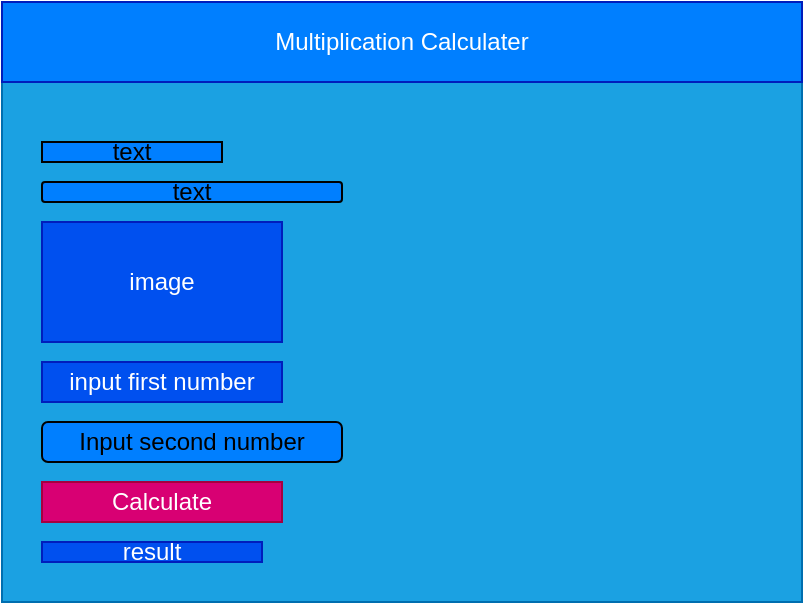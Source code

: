 <mxfile>
    <diagram id="pIaEtrtLPv3HG8r1JEND" name="Page-1">
        <mxGraphModel dx="1113" dy="781" grid="1" gridSize="10" guides="1" tooltips="1" connect="1" arrows="1" fold="1" page="1" pageScale="1" pageWidth="850" pageHeight="1100" math="0" shadow="0">
            <root>
                <mxCell id="0"/>
                <mxCell id="1" parent="0"/>
                <mxCell id="2" value="" style="rounded=0;whiteSpace=wrap;html=1;fillColor=#1ba1e2;fontColor=#ffffff;strokeColor=#006EAF;" parent="1" vertex="1">
                    <mxGeometry x="80" y="80" width="400" height="300" as="geometry"/>
                </mxCell>
                <mxCell id="3" value="Multiplication Calculater" style="rounded=0;whiteSpace=wrap;html=1;fillColor=#007FFF;fontColor=#ffffff;strokeColor=#001DBC;" parent="1" vertex="1">
                    <mxGeometry x="80" y="80" width="400" height="40" as="geometry"/>
                </mxCell>
                <mxCell id="7" value="image" style="rounded=0;whiteSpace=wrap;html=1;fillColor=#0050ef;fontColor=#ffffff;strokeColor=#001DBC;" parent="1" vertex="1">
                    <mxGeometry x="100" y="190" width="120" height="60" as="geometry"/>
                </mxCell>
                <mxCell id="8" value="text" style="rounded=0;whiteSpace=wrap;html=1;fillColor=#007FFF;" parent="1" vertex="1">
                    <mxGeometry x="100" y="150" width="90" height="10" as="geometry"/>
                </mxCell>
                <mxCell id="11" value="Input second number" style="rounded=1;whiteSpace=wrap;html=1;fillColor=#007FFF;" parent="1" vertex="1">
                    <mxGeometry x="100" y="290" width="150" height="20" as="geometry"/>
                </mxCell>
                <mxCell id="12" value="text" style="rounded=1;whiteSpace=wrap;html=1;fillColor=#007FFF;" parent="1" vertex="1">
                    <mxGeometry x="100" y="170" width="150" height="10" as="geometry"/>
                </mxCell>
                <mxCell id="13" value="input first number" style="rounded=0;whiteSpace=wrap;html=1;fillColor=#0050ef;fontColor=#ffffff;strokeColor=#001DBC;" parent="1" vertex="1">
                    <mxGeometry x="100" y="260" width="120" height="20" as="geometry"/>
                </mxCell>
                <mxCell id="14" value="result" style="rounded=0;whiteSpace=wrap;html=1;fillColor=#0050ef;fontColor=#ffffff;strokeColor=#001DBC;" parent="1" vertex="1">
                    <mxGeometry x="100" y="350" width="110" height="10" as="geometry"/>
                </mxCell>
                <mxCell id="15" value="Calculate" style="rounded=0;whiteSpace=wrap;html=1;fillColor=#d80073;fontColor=#ffffff;strokeColor=#A50040;" vertex="1" parent="1">
                    <mxGeometry x="100" y="320" width="120" height="20" as="geometry"/>
                </mxCell>
            </root>
        </mxGraphModel>
    </diagram>
</mxfile>